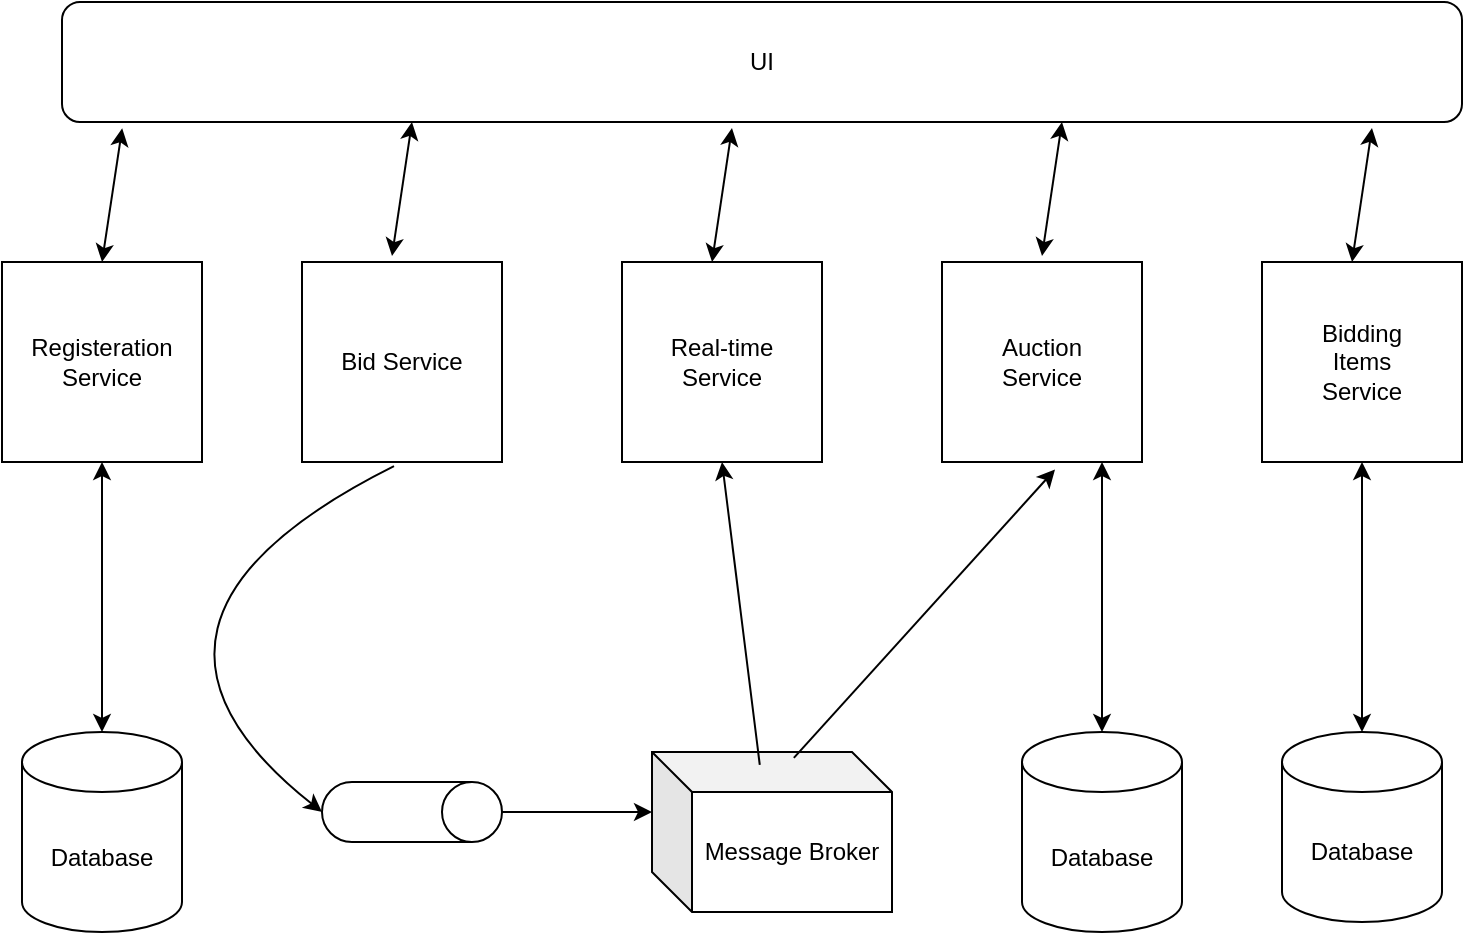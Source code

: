 <mxfile version="24.8.1">
  <diagram name="Page-1" id="INcQwv8mija4ucMrT-el">
    <mxGraphModel dx="2100" dy="1082" grid="1" gridSize="10" guides="1" tooltips="1" connect="1" arrows="1" fold="1" page="1" pageScale="1" pageWidth="850" pageHeight="1100" math="0" shadow="0">
      <root>
        <mxCell id="0" />
        <mxCell id="1" parent="0" />
        <mxCell id="y-JBVXZGv05K-dpyjluo-1" value="UI" style="rounded=1;whiteSpace=wrap;html=1;" vertex="1" parent="1">
          <mxGeometry x="70" y="20" width="700" height="60" as="geometry" />
        </mxCell>
        <mxCell id="y-JBVXZGv05K-dpyjluo-2" value="Registeration&lt;div&gt;Service&lt;/div&gt;" style="whiteSpace=wrap;html=1;aspect=fixed;" vertex="1" parent="1">
          <mxGeometry x="40" y="150" width="100" height="100" as="geometry" />
        </mxCell>
        <mxCell id="y-JBVXZGv05K-dpyjluo-7" value="" style="curved=1;endArrow=classic;html=1;rounded=0;entryX=0.043;entryY=1.053;entryDx=0;entryDy=0;entryPerimeter=0;startArrow=classic;startFill=1;exitX=0.5;exitY=0;exitDx=0;exitDy=0;" edge="1" parent="1" source="y-JBVXZGv05K-dpyjluo-2" target="y-JBVXZGv05K-dpyjluo-1">
          <mxGeometry width="50" height="50" relative="1" as="geometry">
            <mxPoint x="80" y="150" as="sourcePoint" />
            <mxPoint x="130" y="100" as="targetPoint" />
            <Array as="points" />
          </mxGeometry>
        </mxCell>
        <mxCell id="y-JBVXZGv05K-dpyjluo-9" value="Bid Service" style="whiteSpace=wrap;html=1;aspect=fixed;" vertex="1" parent="1">
          <mxGeometry x="190" y="150" width="100" height="100" as="geometry" />
        </mxCell>
        <mxCell id="y-JBVXZGv05K-dpyjluo-10" value="Auction&lt;div&gt;Service&lt;/div&gt;" style="whiteSpace=wrap;html=1;aspect=fixed;" vertex="1" parent="1">
          <mxGeometry x="510" y="150" width="100" height="100" as="geometry" />
        </mxCell>
        <mxCell id="y-JBVXZGv05K-dpyjluo-11" value="Real-time&lt;div&gt;Service&lt;/div&gt;" style="whiteSpace=wrap;html=1;aspect=fixed;" vertex="1" parent="1">
          <mxGeometry x="350" y="150" width="100" height="100" as="geometry" />
        </mxCell>
        <mxCell id="y-JBVXZGv05K-dpyjluo-12" value="Message Broker" style="shape=cube;whiteSpace=wrap;html=1;boundedLbl=1;backgroundOutline=1;darkOpacity=0.05;darkOpacity2=0.1;" vertex="1" parent="1">
          <mxGeometry x="365" y="395" width="120" height="80" as="geometry" />
        </mxCell>
        <mxCell id="y-JBVXZGv05K-dpyjluo-13" value="" style="curved=1;endArrow=classic;html=1;rounded=0;exitX=0.46;exitY=1.021;exitDx=0;exitDy=0;exitPerimeter=0;entryX=0.5;entryY=1;entryDx=0;entryDy=0;entryPerimeter=0;" edge="1" parent="1" source="y-JBVXZGv05K-dpyjluo-9" target="y-JBVXZGv05K-dpyjluo-14">
          <mxGeometry width="50" height="50" relative="1" as="geometry">
            <mxPoint x="220" y="410" as="sourcePoint" />
            <mxPoint x="270" y="360" as="targetPoint" />
            <Array as="points">
              <mxPoint x="80" y="330" />
            </Array>
          </mxGeometry>
        </mxCell>
        <mxCell id="y-JBVXZGv05K-dpyjluo-14" value="" style="shape=cylinder3;whiteSpace=wrap;html=1;boundedLbl=1;backgroundOutline=1;size=15;rotation=90;" vertex="1" parent="1">
          <mxGeometry x="230" y="380" width="30" height="90" as="geometry" />
        </mxCell>
        <mxCell id="y-JBVXZGv05K-dpyjluo-16" value="" style="endArrow=classic;html=1;rounded=0;entryX=0;entryY=0;entryDx=0;entryDy=30;entryPerimeter=0;" edge="1" parent="1" source="y-JBVXZGv05K-dpyjluo-14" target="y-JBVXZGv05K-dpyjluo-12">
          <mxGeometry width="50" height="50" relative="1" as="geometry">
            <mxPoint x="280" y="430" as="sourcePoint" />
            <mxPoint x="290" y="360" as="targetPoint" />
            <Array as="points" />
          </mxGeometry>
        </mxCell>
        <mxCell id="y-JBVXZGv05K-dpyjluo-17" value="" style="curved=1;endArrow=classic;html=1;rounded=0;entryX=0.5;entryY=1;entryDx=0;entryDy=0;startArrow=none;startFill=0;endFill=1;exitX=0.449;exitY=0.08;exitDx=0;exitDy=0;exitPerimeter=0;" edge="1" parent="1" source="y-JBVXZGv05K-dpyjluo-12" target="y-JBVXZGv05K-dpyjluo-11">
          <mxGeometry width="50" height="50" relative="1" as="geometry">
            <mxPoint x="450" y="420" as="sourcePoint" />
            <mxPoint x="500" y="370" as="targetPoint" />
            <Array as="points" />
          </mxGeometry>
        </mxCell>
        <mxCell id="y-JBVXZGv05K-dpyjluo-18" value="" style="curved=1;endArrow=classic;html=1;rounded=0;entryX=0.565;entryY=1.038;entryDx=0;entryDy=0;entryPerimeter=0;exitX=0.591;exitY=0.037;exitDx=0;exitDy=0;exitPerimeter=0;" edge="1" parent="1" source="y-JBVXZGv05K-dpyjluo-12" target="y-JBVXZGv05K-dpyjluo-10">
          <mxGeometry width="50" height="50" relative="1" as="geometry">
            <mxPoint x="520" y="330" as="sourcePoint" />
            <mxPoint x="570" y="280" as="targetPoint" />
            <Array as="points" />
          </mxGeometry>
        </mxCell>
        <mxCell id="y-JBVXZGv05K-dpyjluo-19" value="Database" style="shape=cylinder3;whiteSpace=wrap;html=1;boundedLbl=1;backgroundOutline=1;size=15;" vertex="1" parent="1">
          <mxGeometry x="50" y="385" width="80" height="100" as="geometry" />
        </mxCell>
        <mxCell id="y-JBVXZGv05K-dpyjluo-20" value="" style="endArrow=classic;html=1;rounded=0;entryX=0.5;entryY=1;entryDx=0;entryDy=0;exitX=0.5;exitY=0;exitDx=0;exitDy=0;exitPerimeter=0;startArrow=classic;startFill=1;" edge="1" parent="1" source="y-JBVXZGv05K-dpyjluo-19" target="y-JBVXZGv05K-dpyjluo-2">
          <mxGeometry width="50" height="50" relative="1" as="geometry">
            <mxPoint x="40" y="340" as="sourcePoint" />
            <mxPoint x="90" y="290" as="targetPoint" />
          </mxGeometry>
        </mxCell>
        <mxCell id="y-JBVXZGv05K-dpyjluo-21" value="Database" style="shape=cylinder3;whiteSpace=wrap;html=1;boundedLbl=1;backgroundOutline=1;size=15;" vertex="1" parent="1">
          <mxGeometry x="550" y="385" width="80" height="100" as="geometry" />
        </mxCell>
        <mxCell id="y-JBVXZGv05K-dpyjluo-22" value="" style="curved=1;endArrow=classic;html=1;rounded=0;exitX=0.5;exitY=0;exitDx=0;exitDy=0;exitPerimeter=0;startArrow=classic;startFill=1;" edge="1" parent="1" source="y-JBVXZGv05K-dpyjluo-21">
          <mxGeometry width="50" height="50" relative="1" as="geometry">
            <mxPoint x="650" y="260" as="sourcePoint" />
            <mxPoint x="590" y="250" as="targetPoint" />
            <Array as="points" />
          </mxGeometry>
        </mxCell>
        <mxCell id="y-JBVXZGv05K-dpyjluo-23" value="" style="curved=1;endArrow=classic;html=1;rounded=0;entryX=0.043;entryY=1.053;entryDx=0;entryDy=0;entryPerimeter=0;startArrow=classic;startFill=1;exitX=0.5;exitY=0;exitDx=0;exitDy=0;" edge="1" parent="1">
          <mxGeometry width="50" height="50" relative="1" as="geometry">
            <mxPoint x="235" y="147" as="sourcePoint" />
            <mxPoint x="245" y="80" as="targetPoint" />
            <Array as="points" />
          </mxGeometry>
        </mxCell>
        <mxCell id="y-JBVXZGv05K-dpyjluo-24" value="" style="curved=1;endArrow=classic;html=1;rounded=0;entryX=0.043;entryY=1.053;entryDx=0;entryDy=0;entryPerimeter=0;startArrow=classic;startFill=1;exitX=0.5;exitY=0;exitDx=0;exitDy=0;" edge="1" parent="1">
          <mxGeometry width="50" height="50" relative="1" as="geometry">
            <mxPoint x="395" y="150" as="sourcePoint" />
            <mxPoint x="405" y="83" as="targetPoint" />
            <Array as="points" />
          </mxGeometry>
        </mxCell>
        <mxCell id="y-JBVXZGv05K-dpyjluo-25" value="" style="curved=1;endArrow=classic;html=1;rounded=0;entryX=0.043;entryY=1.053;entryDx=0;entryDy=0;entryPerimeter=0;startArrow=classic;startFill=1;exitX=0.5;exitY=0;exitDx=0;exitDy=0;" edge="1" parent="1">
          <mxGeometry width="50" height="50" relative="1" as="geometry">
            <mxPoint x="560" y="147" as="sourcePoint" />
            <mxPoint x="570" y="80" as="targetPoint" />
            <Array as="points" />
          </mxGeometry>
        </mxCell>
        <mxCell id="y-JBVXZGv05K-dpyjluo-26" value="Bidding&lt;div&gt;Items&lt;/div&gt;&lt;div&gt;Service&lt;/div&gt;" style="whiteSpace=wrap;html=1;aspect=fixed;" vertex="1" parent="1">
          <mxGeometry x="670" y="150" width="100" height="100" as="geometry" />
        </mxCell>
        <mxCell id="y-JBVXZGv05K-dpyjluo-27" value="" style="curved=1;endArrow=classic;html=1;rounded=0;entryX=0.043;entryY=1.053;entryDx=0;entryDy=0;entryPerimeter=0;startArrow=classic;startFill=1;exitX=0.5;exitY=0;exitDx=0;exitDy=0;" edge="1" parent="1">
          <mxGeometry width="50" height="50" relative="1" as="geometry">
            <mxPoint x="715" y="150" as="sourcePoint" />
            <mxPoint x="725" y="83" as="targetPoint" />
            <Array as="points" />
          </mxGeometry>
        </mxCell>
        <mxCell id="y-JBVXZGv05K-dpyjluo-28" value="Database" style="shape=cylinder3;whiteSpace=wrap;html=1;boundedLbl=1;backgroundOutline=1;size=15;" vertex="1" parent="1">
          <mxGeometry x="680" y="385" width="80" height="95" as="geometry" />
        </mxCell>
        <mxCell id="y-JBVXZGv05K-dpyjluo-29" value="" style="endArrow=classic;startArrow=classic;html=1;rounded=0;entryX=0.5;entryY=1;entryDx=0;entryDy=0;exitX=0.5;exitY=0;exitDx=0;exitDy=0;exitPerimeter=0;" edge="1" parent="1" source="y-JBVXZGv05K-dpyjluo-28" target="y-JBVXZGv05K-dpyjluo-26">
          <mxGeometry width="50" height="50" relative="1" as="geometry">
            <mxPoint x="630" y="360" as="sourcePoint" />
            <mxPoint x="680" y="310" as="targetPoint" />
          </mxGeometry>
        </mxCell>
      </root>
    </mxGraphModel>
  </diagram>
</mxfile>
